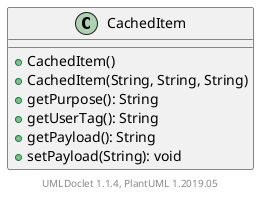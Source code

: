 @startuml

    class CachedItem [[CachedItem.html]] {
        +CachedItem()
        +CachedItem(String, String, String)
        +getPurpose(): String
        +getUserTag(): String
        +getPayload(): String
        +setPayload(String): void
    }


    center footer UMLDoclet 1.1.4, PlantUML 1.2019.05
@enduml
